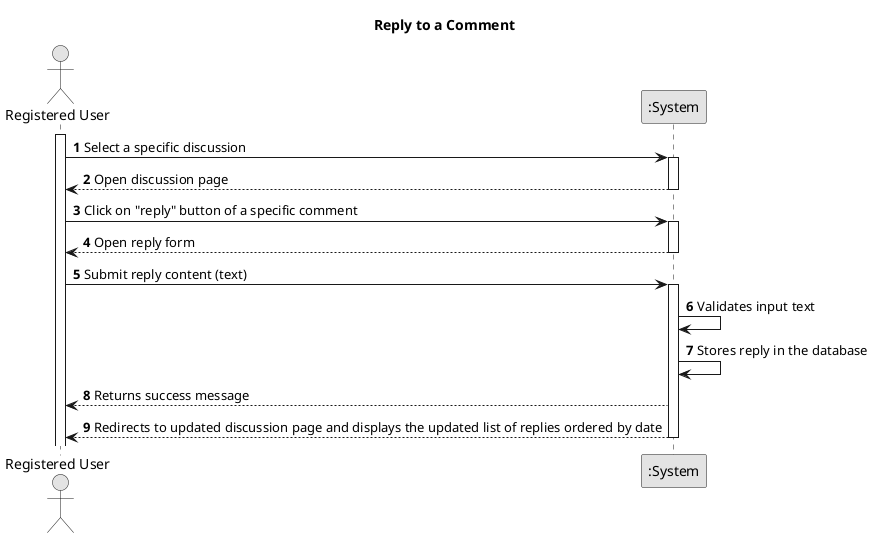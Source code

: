 @startuml System Sequence Diagram (SSD)
skinparam monochrome true
skinparam packageStyle rectangle
skinparam shadowing false

title Reply to a Comment

autonumber

actor "Registered User" as User
participant ":System" as System

activate User

User -> System: Select a specific discussion
activate System

System --> User: Open discussion page
deactivate System

User -> System: Click on "reply" button of a specific comment
activate System

System --> User: Open reply form
deactivate System

User -> System: Submit reply content (text)
activate System

System -> System: Validates input text
System -> System: Stores reply in the database
System --> User: Returns success message
System --> User: Redirects to updated discussion page and displays the updated list of replies ordered by date
deactivate System

@enduml